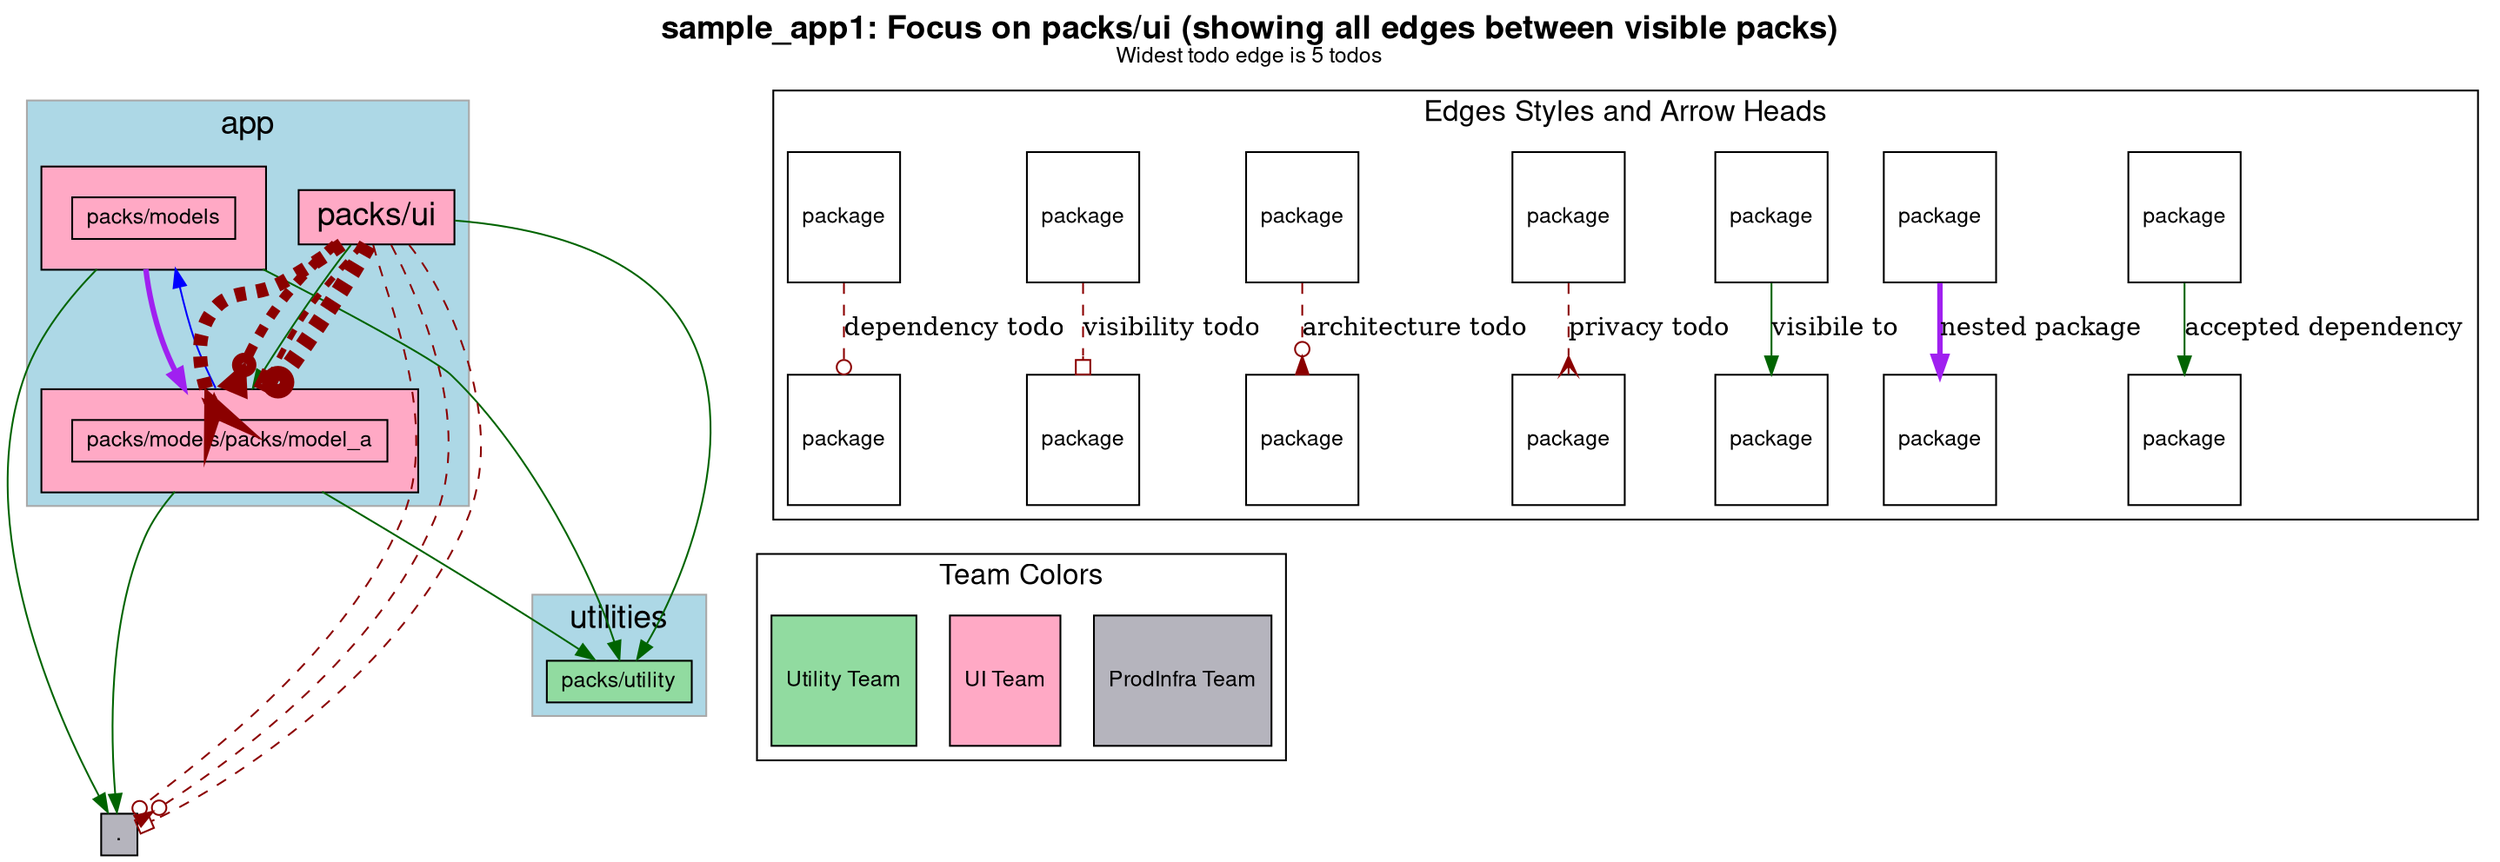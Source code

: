 digraph package_diagram {
  rankdir=TD
  graph [
    labelloc="t"
    fontname="Helvetica,Arial,sans-serif"
    dpi=100
    layout=dot
    label=<<b>sample_app1: Focus on packs/ui (showing all edges between visible packs)</b><br/><font point-size='12'>Widest todo edge is 5 todos</font>>
    fontsize=18
  ]
  node [
    fontname="Helvetica,Arial,sans-serif"
    fontsize=26.0
    fontcolor=black
    fillcolor=white
    color=black
    height=1.0
    style=filled
    shape=plain
  ]
    subgraph app {
      shape=box
      color=darkgrey
      fillcolor=lightblue
      style=filled
        label="app"
        cluster=true
        rank = 0        "packs/models" [
            fontsize=12.0
              URL="https://github.com/rubyatscale/visualize_packwerk/tree/main/spec/sample_app/packs/models"

              style=filled
              fillcolor="#FFA9C5"
            label= <
                <table border='0' cellborder='1' cellspacing='0' cellpadding='16'><tr><td>
                  <table border='0' cellborder='1' cellspacing='0' cellpadding='4'>
                    <tr> <td port='private'> packs/models </td> </tr>
                  </table>
                </td></tr></table>
              >
          ]
        
        "packs/models/packs/model_a" [
            fontsize=12.0
              URL="https://github.com/rubyatscale/visualize_packwerk/tree/main/spec/sample_app/packs/models/packs/model_a"

              style=filled
              fillcolor="#FFA9C5"
            label= <
                <table border='0' cellborder='1' cellspacing='0' cellpadding='16'><tr><td>
                  <table border='0' cellborder='1' cellspacing='0' cellpadding='4'>
                    <tr> <td port='private'> packs/models/packs/model_a </td> </tr>
                  </table>
                </td></tr></table>
              >
          ]
        
        "packs/ui" [
            fontsize=18.0
              URL="https://github.com/rubyatscale/visualize_packwerk/tree/main/spec/sample_app/packs/ui"

              style=filled
              fillcolor="#FFA9C5"
            label= <
                <table border='0' cellborder='1' cellspacing='0' cellpadding='4'>
                  <tr> <td align='left'> packs/ui </td> </tr>
                </table>
              >
          ]
        
    }
    subgraph utilities {
      shape=box
      color=darkgrey
      fillcolor=lightblue
      style=filled
        label="utilities"
        cluster=true
        rank = 1        "packs/utility" [
            fontsize=12.0
              URL="https://github.com/rubyatscale/visualize_packwerk/tree/main/spec/sample_app/packs/utility"

              style=filled
              fillcolor="#91DBA0"
            label= <
                <table border='0' cellborder='1' cellspacing='0' cellpadding='4'>
                  <tr> <td align='left'> packs/utility </td> </tr>
                </table>
              >
          ]
        
    }
              "packs/models" -> "packs/utility" [ style=invis ]
              "packs/models/packs/model_a" -> "packs/utility" [ style=invis ]
              "packs/ui" -> "packs/utility" [ style=invis ]
    subgraph NotInLayer {
      shape=box
      color=darkgrey
      fillcolor=lightblue
      style=filled
        cluster=false
        "." [
            fontsize=12.0
              URL="https://github.com/rubyatscale/visualize_packwerk/tree/main/spec/sample_app/"

              style=filled
              fillcolor="#B5B4BD"
            label= <
                <table border='0' cellborder='1' cellspacing='0' cellpadding='4'>
                  <tr> <td align='left'> . </td> </tr>
                </table>
              >
          ]
        
    }
              "packs/utility" -> "." [ style=invis ]
          "packs/models" -> "packs/utility" [ color=darkgreen ]
          "packs/models" -> "." [ color=darkgreen ]
          "packs/models/packs/model_a" -> "packs/utility" [ color=darkgreen ]
          "packs/models/packs/model_a" -> "." [ color=darkgreen ]
          "packs/ui" -> "packs/models/packs/model_a" [ color=darkgreen ]
          "packs/ui" -> "packs/utility" [ color=darkgreen ]
            "packs/ui" -> "." [ color=darkred style=dashed
                constraint=false
              # headlabel="dependency"
                arrowhead=odot
              penwidth=1.0            ]
            "packs/ui" -> "." [ color=darkred style=dashed
                constraint=false
              # headlabel="architecture"
                arrowhead=invodot
              penwidth=1.0            ]
            "packs/ui" -> "." [ color=darkred style=dashed
                constraint=false
              # headlabel="visibility"
                arrowhead=obox
              penwidth=1.0            ]
            "packs/ui" -> "packs/models/packs/model_a" [ color=darkred style=dashed
                constraint=false
              # headlabel="dependency"
                arrowhead=odot
              penwidth=10.0            ]
            "packs/ui" -> "packs/models/packs/model_a":private [ color=darkred style=dashed
                constraint=false
              # headlabel="privacy"
                arrowhead=crow
              penwidth=7.75            ]
            "packs/ui" -> "packs/models/packs/model_a" [ color=darkred style=dashed
                constraint=false
              # headlabel="architecture"
                arrowhead=invodot
              penwidth=5.5            ]
            "packs/ui" -> "packs/models/packs/model_a" [ color=darkred style=dashed
                constraint=false
              # headlabel="visibility"
                arrowhead=obox
              penwidth=3.25            ]
          "packs/models" -> "packs/models/packs/model_a" [ color=purple penwidth=3 ]
        "packs/models/packs/model_a" -> "packs/models" [ color=blue constraint=false ]
    subgraph cluster_legend {
      fontsize=16
      label="Edges Styles and Arrow Heads"
      A [ fontsize=12 shape=box label="package"]
      B [ fontsize=12 shape=box label="package"]
      K [ fontsize=12 shape=box label="package"]
      L [ fontsize=12 shape=box label="package"]
      M [ fontsize=12 shape=box label="package"]
      N [ fontsize=12 shape=box label="package"]

      C [ fontsize=12 shape=box label="package"]
      D [ fontsize=12 shape=box label="package"]
      E [ fontsize=12 shape=box label="package"]
      F [ fontsize=12 shape=box label="package"]
      G [ fontsize=12 shape=box label="package"]
      H [ fontsize=12 shape=box label="package"]
      I [ fontsize=12 shape=box label="package"]
      J [ fontsize=12 shape=box label="package"]

      A -> B [label="accepted dependency" color=darkgreen]
      K -> L [label="nested package" color=purple penwidth=3]
      M -> N [label="visibile to" color=darkgreen]

      C -> D [label="privacy todo" color=darkred style=dashed arrowhead=crow]
      E -> F [label="architecture todo" color=darkred style=dashed arrowhead=invodot]
      G -> H [label="visibility todo" color=darkred style=dashed arrowhead=obox]
      I -> J [label="dependency todo" color=darkred style=dashed arrowhead=odot]
    }
  subgraph cluster_teams_legend {
    fontsize=16
    label="Team Colors"

      "ProdInfra TeamProdInfra Team" [
        label="ProdInfra Team"
        style=filled
        fillcolor="#B5B4BD"
        fontsize=12
        shape=box
      ]

      "UI TeamUI Team" [
        label="UI Team"
        style=filled
        fillcolor="#FFA9C5"
        fontsize=12
        shape=box
      ]

      "Utility TeamUtility Team" [
        label="Utility Team"
        style=filled
        fillcolor="#91DBA0"
        fontsize=12
        shape=box
      ]

  }
    J -> "Utility TeamUtility Team" [style=invis]
}
